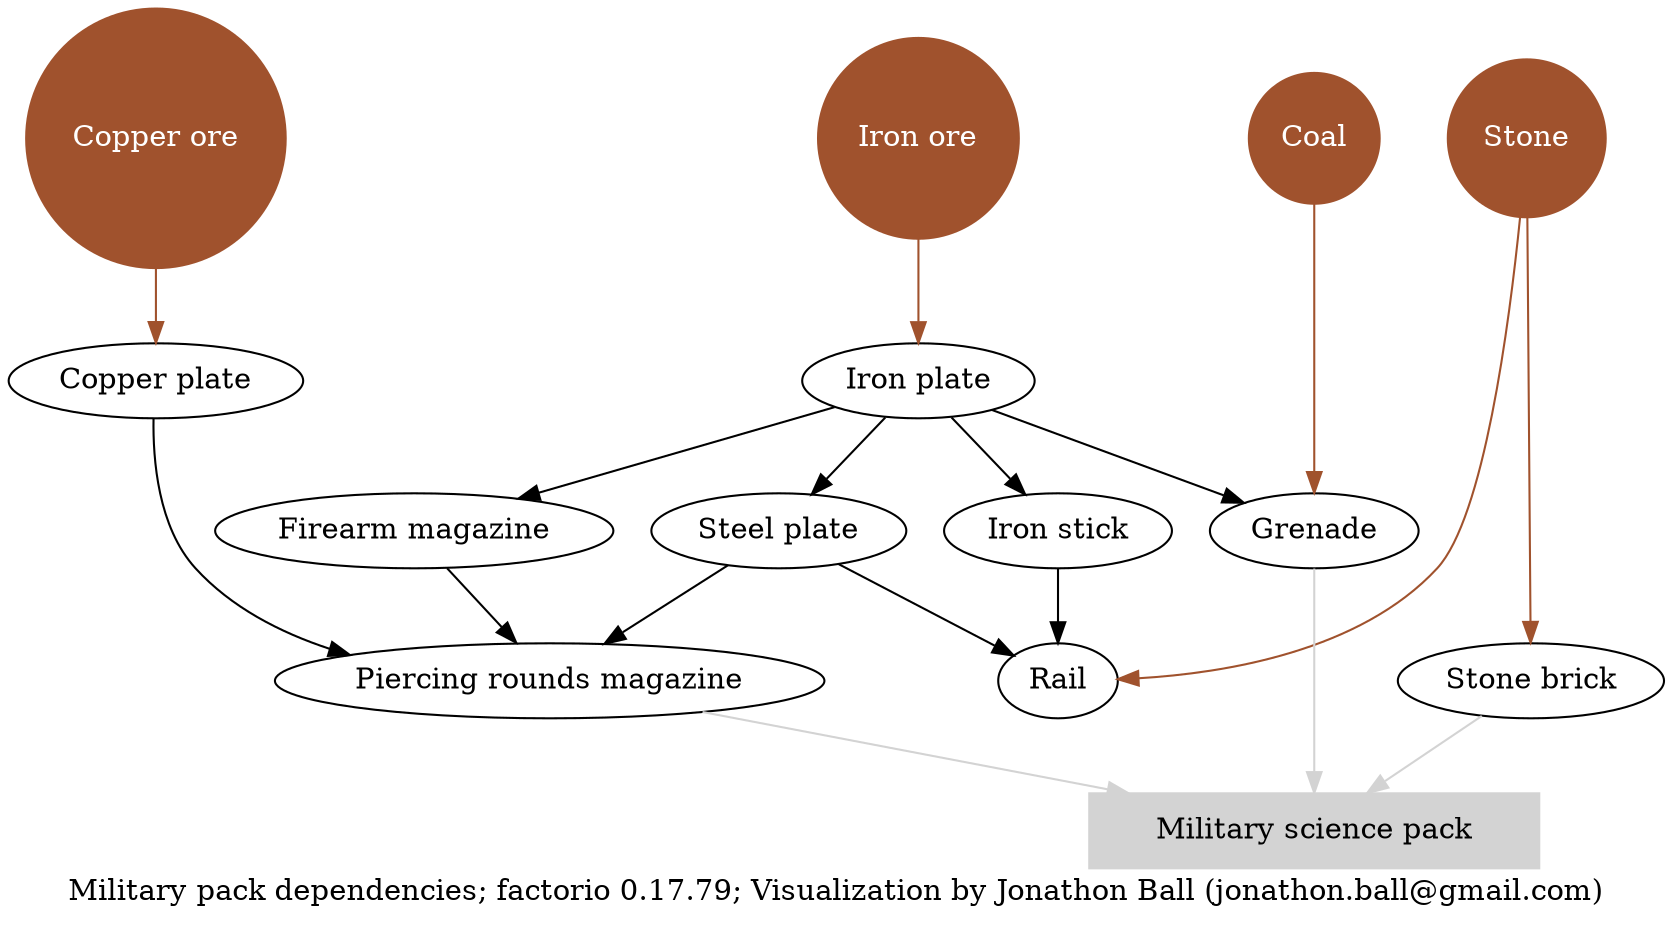 digraph science_packs {

  label = "Military pack dependencies; factorio 0.17.79; Visualization by Jonathon Ball (jonathon.ball@gmail.com)";

  subgraph resources {
    node [
      style     = filled,
      fontcolor = white,
      shape     = Mcircle,
      color     = "#a0522d"
    ];

    "Coal";
    "Iron ore";
    "Copper ore";
    "Stone";

    rank = min;
  }

  subgraph science_packs {
    node [
      style = filled,
      shape = box,
      width = 3
    ];

    "Military science pack"   [color = "#D3D3D3"];

    rank = max;
  }

  "Stone" -> "Stone brick" [color = "#a0522d"];

  "Iron ore" -> "Iron plate" [color = "#a0522d"];

  "Copper ore" -> "Copper plate" [color = "#a0522d"];

  "Coal" -> "Grenade" [color = "#a0522d"];
  "Iron plate" -> "Grenade";

  "Stone" -> "Rail" [color = "#a0522d"];
  {
    "Iron stick"
    "Steel plate"
  } -> "Rail";

  "Iron plate" -> "Firearm magazine";

  "Iron plate" -> "Iron stick";

  "Iron plate" -> "Steel plate";

  {
    "Copper plate";
    "Steel plate";
    "Firearm magazine";
  } -> "Piercing rounds magazine";

  {
    "Piercing rounds magazine";
    "Grenade";
    "Stone brick";
  } -> "Military science pack" [color = "#D3D3D3"];

}
